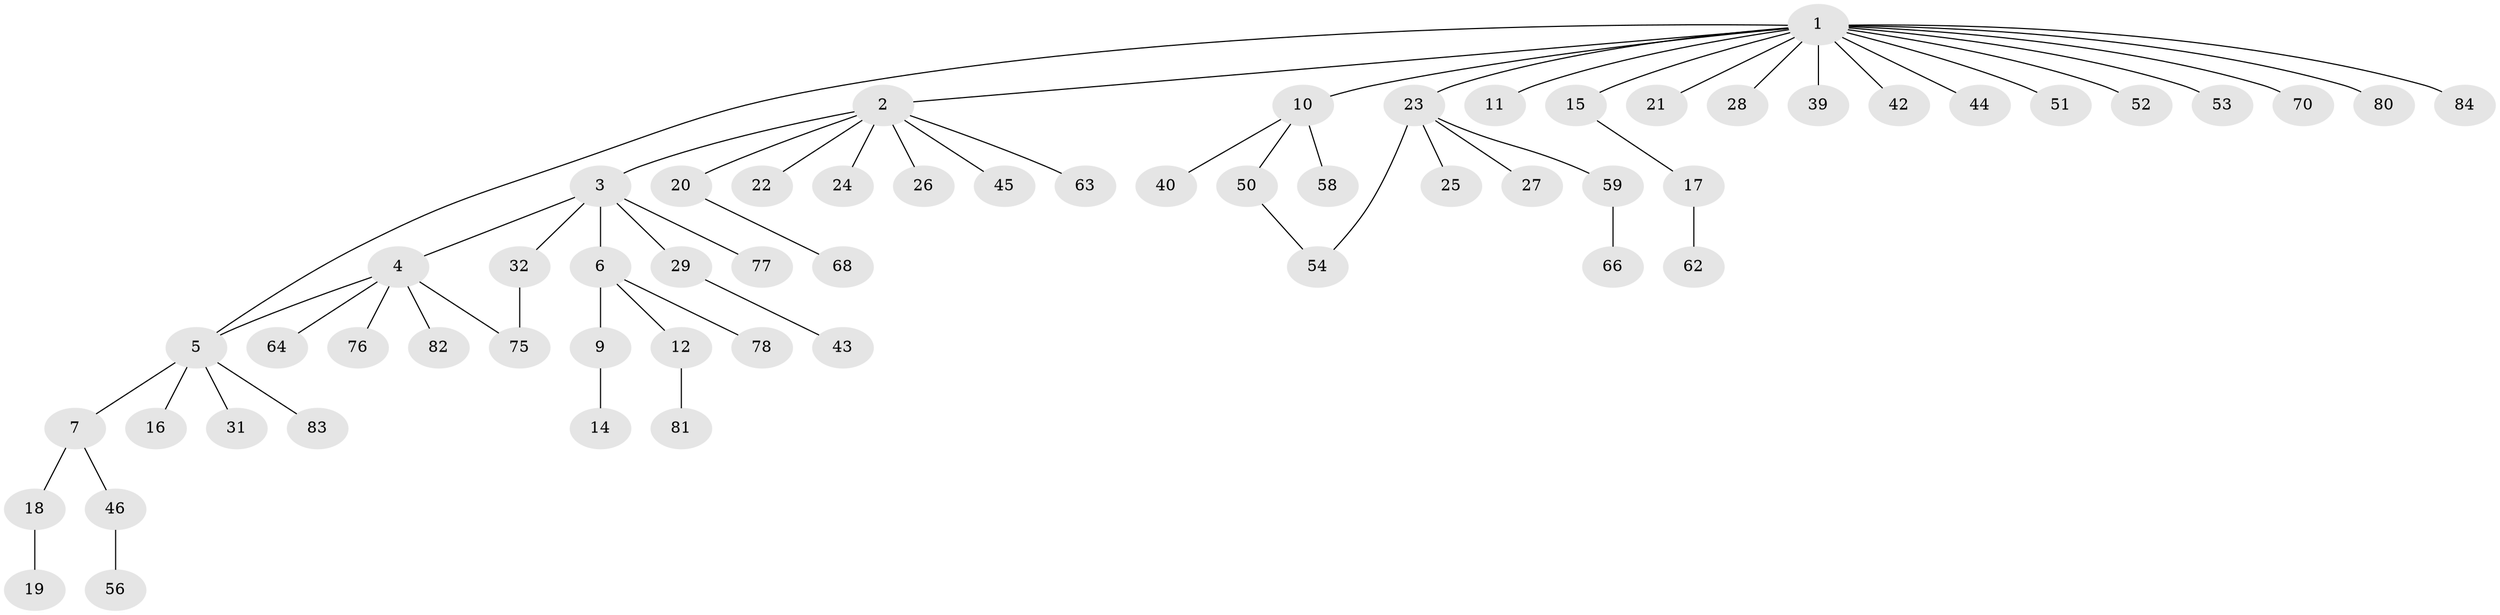 // Generated by graph-tools (version 1.1) at 2025/51/02/27/25 19:51:58]
// undirected, 59 vertices, 61 edges
graph export_dot {
graph [start="1"]
  node [color=gray90,style=filled];
  1 [super="+79"];
  2 [super="+41"];
  3 [super="+55"];
  4 [super="+35"];
  5 [super="+8"];
  6 [super="+36"];
  7 [super="+30"];
  9 [super="+38"];
  10 [super="+13"];
  11;
  12 [super="+33"];
  14;
  15 [super="+72"];
  16 [super="+48"];
  17 [super="+71"];
  18 [super="+49"];
  19;
  20 [super="+67"];
  21;
  22 [super="+34"];
  23 [super="+69"];
  24;
  25;
  26 [super="+47"];
  27;
  28;
  29 [super="+37"];
  31;
  32 [super="+74"];
  39;
  40;
  42;
  43 [super="+60"];
  44 [super="+57"];
  45;
  46 [super="+65"];
  50 [super="+61"];
  51;
  52;
  53;
  54;
  56;
  58;
  59;
  62;
  63;
  64 [super="+73"];
  66;
  68;
  70;
  75;
  76;
  77;
  78;
  80;
  81;
  82;
  83;
  84;
  1 -- 2;
  1 -- 5;
  1 -- 10;
  1 -- 11;
  1 -- 15;
  1 -- 21;
  1 -- 23;
  1 -- 28;
  1 -- 39;
  1 -- 42;
  1 -- 44;
  1 -- 51;
  1 -- 52;
  1 -- 53;
  1 -- 70;
  1 -- 80;
  1 -- 84;
  2 -- 3;
  2 -- 20;
  2 -- 22;
  2 -- 24;
  2 -- 26;
  2 -- 45;
  2 -- 63;
  3 -- 4;
  3 -- 6;
  3 -- 29;
  3 -- 32;
  3 -- 77;
  4 -- 5;
  4 -- 75;
  4 -- 76;
  4 -- 82;
  4 -- 64;
  5 -- 7;
  5 -- 16;
  5 -- 31;
  5 -- 83;
  6 -- 9;
  6 -- 12;
  6 -- 78;
  7 -- 18;
  7 -- 46;
  9 -- 14;
  10 -- 40;
  10 -- 50;
  10 -- 58;
  12 -- 81;
  15 -- 17;
  17 -- 62;
  18 -- 19;
  20 -- 68;
  23 -- 25;
  23 -- 27;
  23 -- 54;
  23 -- 59;
  29 -- 43;
  32 -- 75;
  46 -- 56;
  50 -- 54;
  59 -- 66;
}
